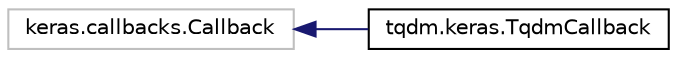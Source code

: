 digraph "Graphical Class Hierarchy"
{
 // LATEX_PDF_SIZE
  edge [fontname="Helvetica",fontsize="10",labelfontname="Helvetica",labelfontsize="10"];
  node [fontname="Helvetica",fontsize="10",shape=record];
  rankdir="LR";
  Node363 [label="keras.callbacks.Callback",height=0.2,width=0.4,color="grey75", fillcolor="white", style="filled",tooltip=" "];
  Node363 -> Node0 [dir="back",color="midnightblue",fontsize="10",style="solid",fontname="Helvetica"];
  Node0 [label="tqdm.keras.TqdmCallback",height=0.2,width=0.4,color="black", fillcolor="white", style="filled",URL="$classtqdm_1_1keras_1_1TqdmCallback.html",tooltip=" "];
}
